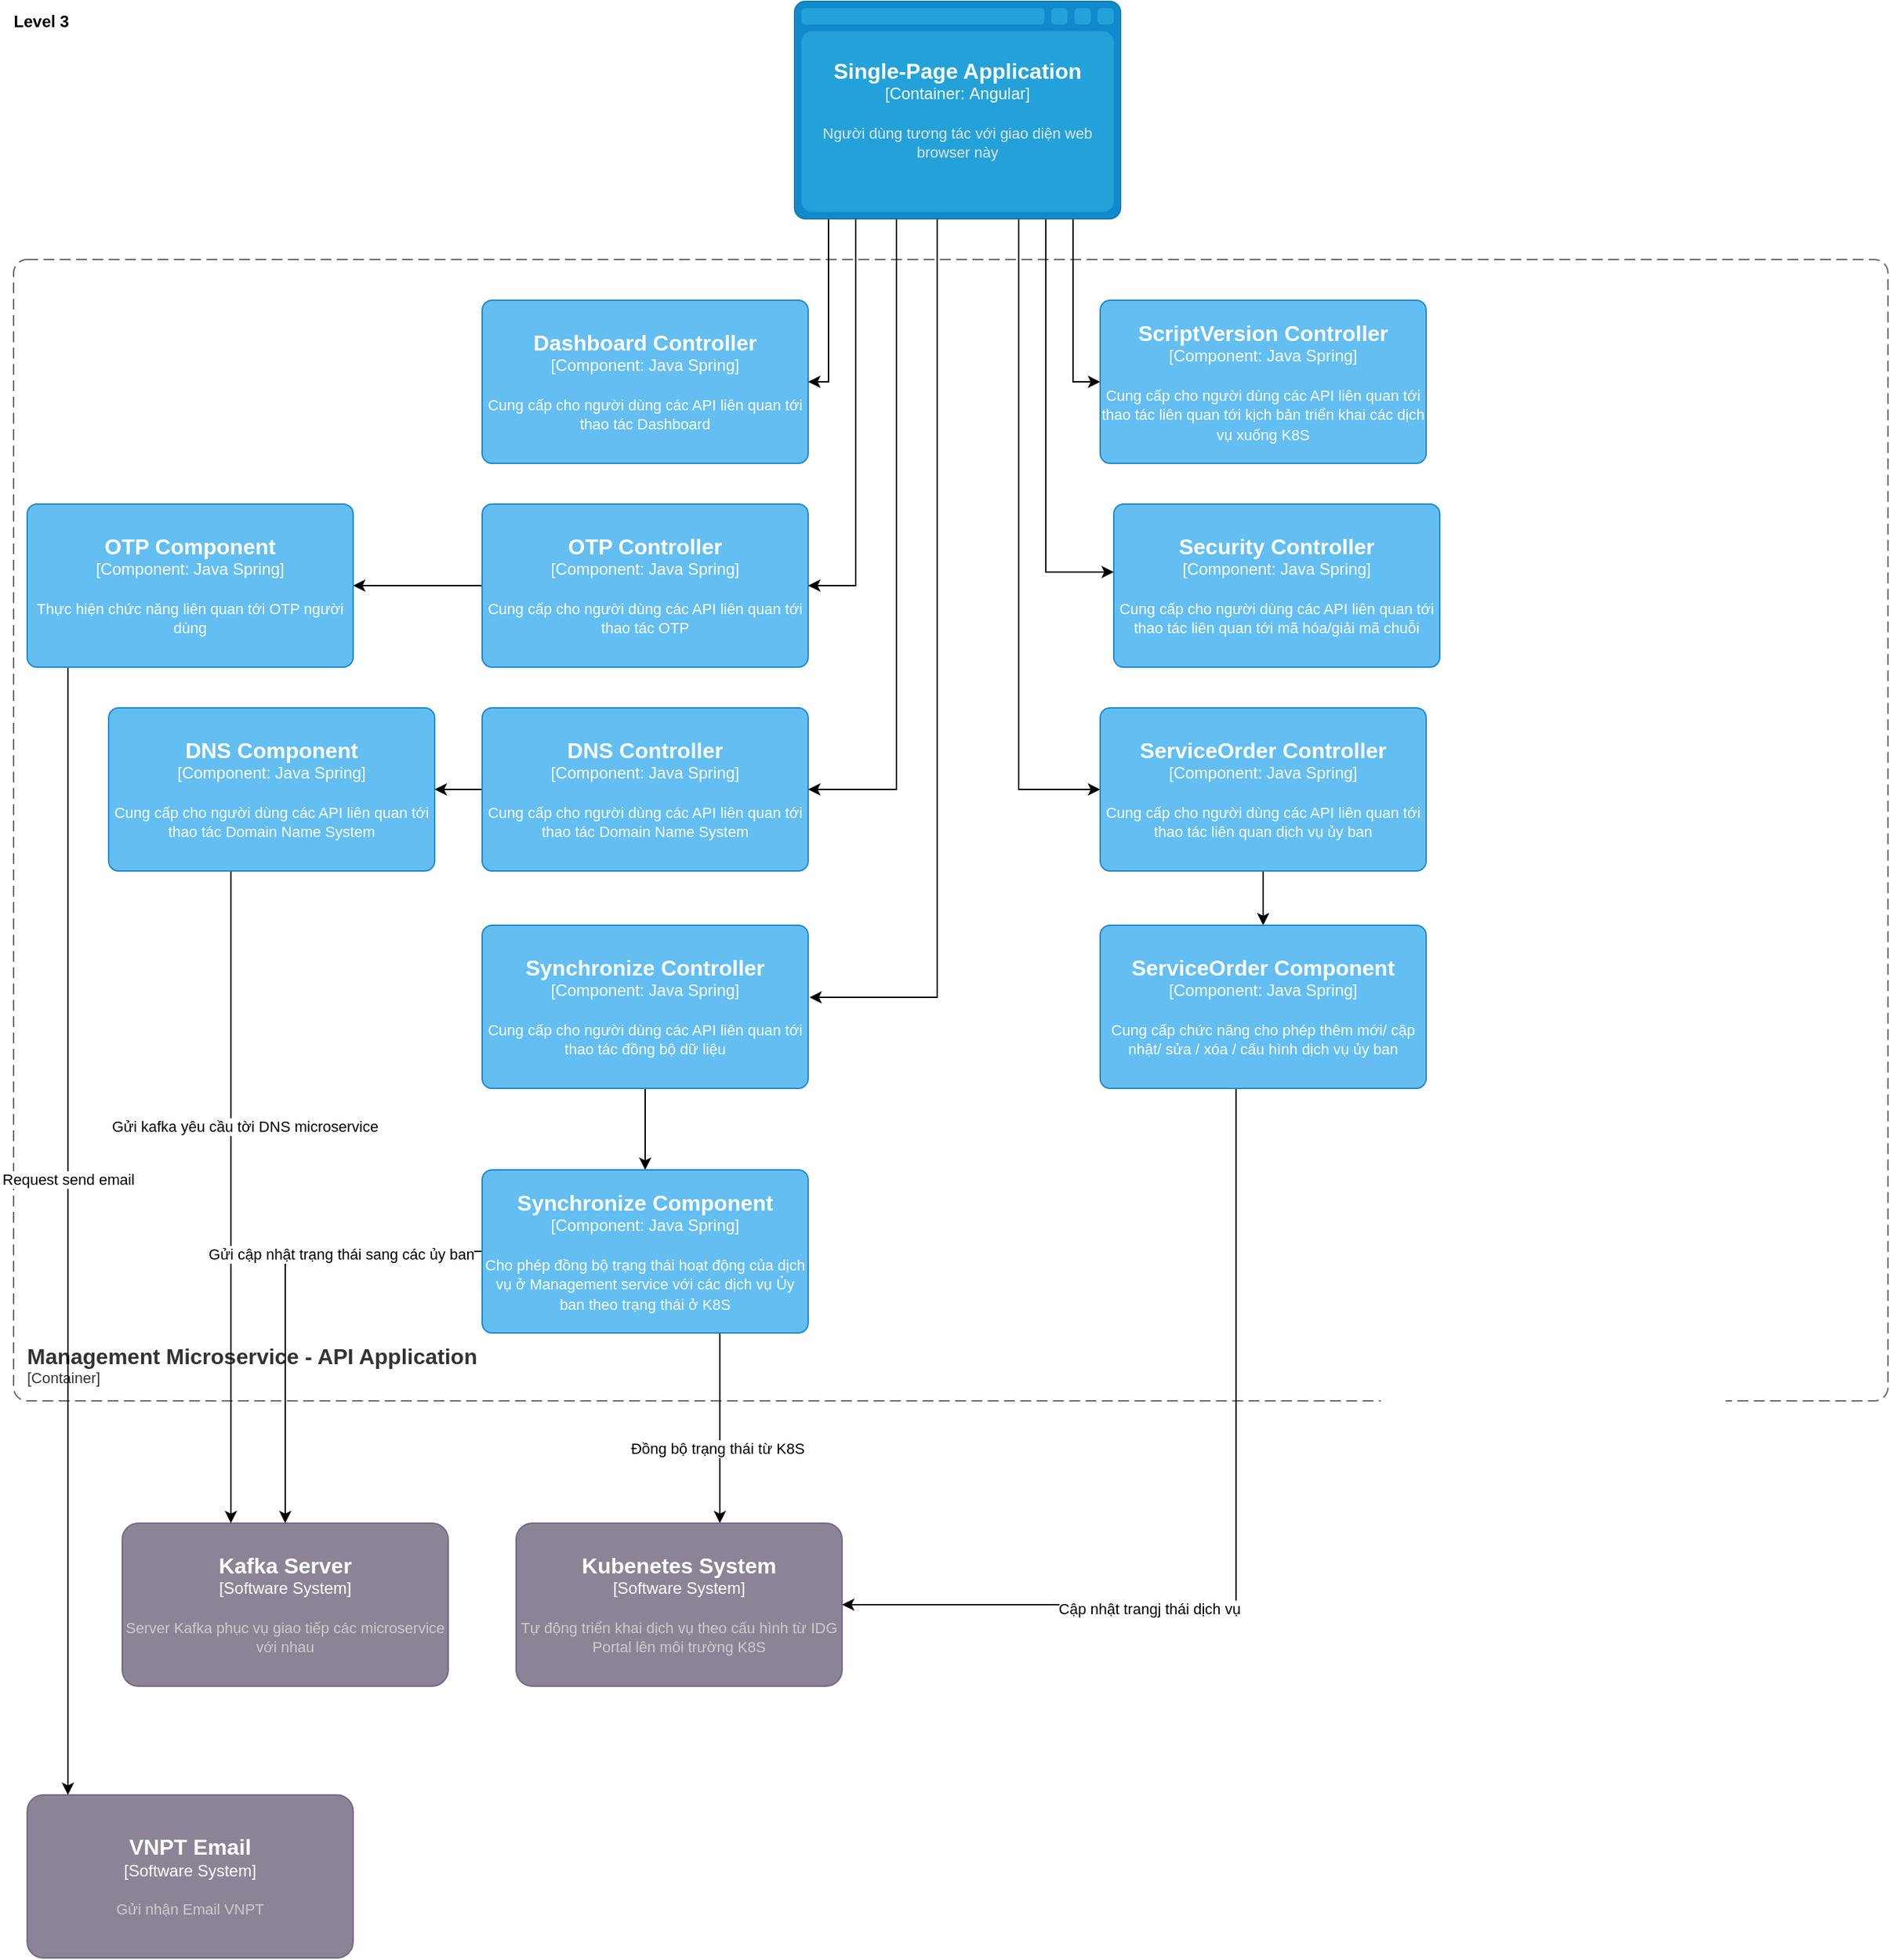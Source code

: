 <mxfile version="20.8.15" type="github">
  <diagram name="Page-1" id="ppfrK4mwGM7O67zfGDvA">
    <mxGraphModel dx="2537" dy="936" grid="1" gridSize="10" guides="1" tooltips="1" connect="1" arrows="1" fold="1" page="1" pageScale="1" pageWidth="850" pageHeight="1100" math="0" shadow="0">
      <root>
        <mxCell id="0" />
        <mxCell id="1" parent="0" />
        <mxCell id="haTNTQBAVEQ-URHlbs2T-1" value="Level 3" style="text;html=1;align=center;verticalAlign=middle;resizable=0;points=[];autosize=1;strokeColor=none;fillColor=none;fontStyle=1" vertex="1" parent="1">
          <mxGeometry x="-280" y="30" width="60" height="30" as="geometry" />
        </mxCell>
        <object placeholders="1" c4Name="Management Microservice - API Application" c4Type="ContainerScopeBoundary" c4Application="Container" label="&lt;font style=&quot;font-size: 16px&quot;&gt;&lt;b&gt;&lt;div style=&quot;text-align: left&quot;&gt;%c4Name%&lt;/div&gt;&lt;/b&gt;&lt;/font&gt;&lt;div style=&quot;text-align: left&quot;&gt;[%c4Application%]&lt;/div&gt;" id="haTNTQBAVEQ-URHlbs2T-2">
          <mxCell style="rounded=1;fontSize=11;whiteSpace=wrap;html=1;dashed=1;arcSize=20;fillColor=none;strokeColor=#666666;fontColor=#333333;labelBackgroundColor=none;align=left;verticalAlign=bottom;labelBorderColor=none;spacingTop=0;spacing=10;dashPattern=8 4;metaEdit=1;rotatable=0;perimeter=rectanglePerimeter;noLabel=0;labelPadding=0;allowArrows=0;connectable=0;expand=0;recursiveResize=0;editable=1;pointerEvents=0;absoluteArcSize=1;points=[[0.25,0,0],[0.5,0,0],[0.75,0,0],[1,0.25,0],[1,0.5,0],[1,0.75,0],[0.75,1,0],[0.5,1,0],[0.25,1,0],[0,0.75,0],[0,0.5,0],[0,0.25,0]];" vertex="1" parent="1">
            <mxGeometry x="-270" y="220" width="1380" height="840" as="geometry" />
          </mxCell>
        </object>
        <object placeholders="1" c4Name="Dashboard Controller" c4Type="Component" c4Technology="Java Spring" c4Description="Cung cấp cho người dùng các API liên quan tới thao tác Dashboard" label="&lt;font style=&quot;font-size: 16px&quot;&gt;&lt;b&gt;%c4Name%&lt;/b&gt;&lt;/font&gt;&lt;div&gt;[%c4Type%: %c4Technology%]&lt;/div&gt;&lt;br&gt;&lt;div&gt;&lt;font style=&quot;font-size: 11px&quot;&gt;%c4Description%&lt;/font&gt;&lt;/div&gt;" id="haTNTQBAVEQ-URHlbs2T-3">
          <mxCell style="rounded=1;whiteSpace=wrap;html=1;labelBackgroundColor=none;fillColor=#63BEF2;fontColor=#ffffff;align=center;arcSize=6;strokeColor=#2086C9;metaEdit=1;resizable=0;points=[[0.25,0,0],[0.5,0,0],[0.75,0,0],[1,0.25,0],[1,0.5,0],[1,0.75,0],[0.75,1,0],[0.5,1,0],[0.25,1,0],[0,0.75,0],[0,0.5,0],[0,0.25,0]];" vertex="1" parent="1">
            <mxGeometry x="75" y="250" width="240" height="120" as="geometry" />
          </mxCell>
        </object>
        <mxCell id="haTNTQBAVEQ-URHlbs2T-21" value="" style="edgeStyle=orthogonalEdgeStyle;rounded=0;orthogonalLoop=1;jettySize=auto;html=1;" edge="1" parent="1" source="haTNTQBAVEQ-URHlbs2T-4" target="haTNTQBAVEQ-URHlbs2T-20">
          <mxGeometry relative="1" as="geometry" />
        </mxCell>
        <object placeholders="1" c4Name="OTP Controller" c4Type="Component" c4Technology="Java Spring" c4Description="Cung cấp cho người dùng các API liên quan tới thao tác OTP" label="&lt;font style=&quot;font-size: 16px&quot;&gt;&lt;b&gt;%c4Name%&lt;/b&gt;&lt;/font&gt;&lt;div&gt;[%c4Type%: %c4Technology%]&lt;/div&gt;&lt;br&gt;&lt;div&gt;&lt;font style=&quot;font-size: 11px&quot;&gt;%c4Description%&lt;/font&gt;&lt;/div&gt;" id="haTNTQBAVEQ-URHlbs2T-4">
          <mxCell style="rounded=1;whiteSpace=wrap;html=1;labelBackgroundColor=none;fillColor=#63BEF2;fontColor=#ffffff;align=center;arcSize=6;strokeColor=#2086C9;metaEdit=1;resizable=0;points=[[0.25,0,0],[0.5,0,0],[0.75,0,0],[1,0.25,0],[1,0.5,0],[1,0.75,0],[0.75,1,0],[0.5,1,0],[0.25,1,0],[0,0.75,0],[0,0.5,0],[0,0.25,0]];" vertex="1" parent="1">
            <mxGeometry x="75" y="400" width="240" height="120" as="geometry" />
          </mxCell>
        </object>
        <mxCell id="haTNTQBAVEQ-URHlbs2T-27" value="" style="edgeStyle=orthogonalEdgeStyle;rounded=0;orthogonalLoop=1;jettySize=auto;html=1;" edge="1" parent="1" source="haTNTQBAVEQ-URHlbs2T-5" target="haTNTQBAVEQ-URHlbs2T-26">
          <mxGeometry relative="1" as="geometry" />
        </mxCell>
        <object placeholders="1" c4Name="DNS Controller" c4Type="Component" c4Technology="Java Spring" c4Description="Cung cấp cho người dùng các API liên quan tới thao tác Domain Name System" label="&lt;font style=&quot;font-size: 16px&quot;&gt;&lt;b&gt;%c4Name%&lt;/b&gt;&lt;/font&gt;&lt;div&gt;[%c4Type%: %c4Technology%]&lt;/div&gt;&lt;br&gt;&lt;div&gt;&lt;font style=&quot;font-size: 11px&quot;&gt;%c4Description%&lt;/font&gt;&lt;/div&gt;" id="haTNTQBAVEQ-URHlbs2T-5">
          <mxCell style="rounded=1;whiteSpace=wrap;html=1;labelBackgroundColor=none;fillColor=#63BEF2;fontColor=#ffffff;align=center;arcSize=6;strokeColor=#2086C9;metaEdit=1;resizable=0;points=[[0.25,0,0],[0.5,0,0],[0.75,0,0],[1,0.25,0],[1,0.5,0],[1,0.75,0],[0.75,1,0],[0.5,1,0],[0.25,1,0],[0,0.75,0],[0,0.5,0],[0,0.25,0]];" vertex="1" parent="1">
            <mxGeometry x="75" y="550" width="240" height="120" as="geometry" />
          </mxCell>
        </object>
        <mxCell id="haTNTQBAVEQ-URHlbs2T-31" value="" style="edgeStyle=orthogonalEdgeStyle;rounded=0;orthogonalLoop=1;jettySize=auto;html=1;" edge="1" parent="1" source="haTNTQBAVEQ-URHlbs2T-6" target="haTNTQBAVEQ-URHlbs2T-30">
          <mxGeometry relative="1" as="geometry" />
        </mxCell>
        <object placeholders="1" c4Name="Synchronize Controller" c4Type="Component" c4Technology="Java Spring" c4Description="Cung cấp cho người dùng các API liên quan tới thao tác đồng bộ dữ liệu" label="&lt;font style=&quot;font-size: 16px&quot;&gt;&lt;b&gt;%c4Name%&lt;/b&gt;&lt;/font&gt;&lt;div&gt;[%c4Type%: %c4Technology%]&lt;/div&gt;&lt;br&gt;&lt;div&gt;&lt;font style=&quot;font-size: 11px&quot;&gt;%c4Description%&lt;/font&gt;&lt;/div&gt;" id="haTNTQBAVEQ-URHlbs2T-6">
          <mxCell style="rounded=1;whiteSpace=wrap;html=1;labelBackgroundColor=none;fillColor=#63BEF2;fontColor=#ffffff;align=center;arcSize=6;strokeColor=#2086C9;metaEdit=1;resizable=0;points=[[0.25,0,0],[0.5,0,0],[0.75,0,0],[1,0.25,0],[1,0.5,0],[1,0.75,0],[0.75,1,0],[0.5,1,0],[0.25,1,0],[0,0.75,0],[0,0.5,0],[0,0.25,0]];" vertex="1" parent="1">
            <mxGeometry x="75" y="710" width="240" height="120" as="geometry" />
          </mxCell>
        </object>
        <object placeholders="1" c4Name="ScriptVersion Controller" c4Type="Component" c4Technology="Java Spring" c4Description="Cung cấp cho người dùng các API liên quan tới thao tác liên quan tới kịch bản triển khai các dịch vụ xuống K8S" label="&lt;font style=&quot;font-size: 16px&quot;&gt;&lt;b&gt;%c4Name%&lt;/b&gt;&lt;/font&gt;&lt;div&gt;[%c4Type%: %c4Technology%]&lt;/div&gt;&lt;br&gt;&lt;div&gt;&lt;font style=&quot;font-size: 11px&quot;&gt;%c4Description%&lt;/font&gt;&lt;/div&gt;" id="haTNTQBAVEQ-URHlbs2T-7">
          <mxCell style="rounded=1;whiteSpace=wrap;html=1;labelBackgroundColor=none;fillColor=#63BEF2;fontColor=#ffffff;align=center;arcSize=6;strokeColor=#2086C9;metaEdit=1;resizable=0;points=[[0.25,0,0],[0.5,0,0],[0.75,0,0],[1,0.25,0],[1,0.5,0],[1,0.75,0],[0.75,1,0],[0.5,1,0],[0.25,1,0],[0,0.75,0],[0,0.5,0],[0,0.25,0]];" vertex="1" parent="1">
            <mxGeometry x="530" y="250" width="240" height="120" as="geometry" />
          </mxCell>
        </object>
        <object placeholders="1" c4Name="Security Controller" c4Type="Component" c4Technology="Java Spring" c4Description="Cung cấp cho người dùng các API liên quan tới thao tác liên quan tới mã hóa/giải mã chuỗi" label="&lt;font style=&quot;font-size: 16px&quot;&gt;&lt;b&gt;%c4Name%&lt;/b&gt;&lt;/font&gt;&lt;div&gt;[%c4Type%: %c4Technology%]&lt;/div&gt;&lt;br&gt;&lt;div&gt;&lt;font style=&quot;font-size: 11px&quot;&gt;%c4Description%&lt;/font&gt;&lt;/div&gt;" id="haTNTQBAVEQ-URHlbs2T-8">
          <mxCell style="rounded=1;whiteSpace=wrap;html=1;labelBackgroundColor=none;fillColor=#63BEF2;fontColor=#ffffff;align=center;arcSize=6;strokeColor=#2086C9;metaEdit=1;resizable=0;points=[[0.25,0,0],[0.5,0,0],[0.75,0,0],[1,0.25,0],[1,0.5,0],[1,0.75,0],[0.75,1,0],[0.5,1,0],[0.25,1,0],[0,0.75,0],[0,0.5,0],[0,0.25,0]];" vertex="1" parent="1">
            <mxGeometry x="540" y="400" width="240" height="120" as="geometry" />
          </mxCell>
        </object>
        <mxCell id="haTNTQBAVEQ-URHlbs2T-38" value="" style="edgeStyle=orthogonalEdgeStyle;rounded=0;orthogonalLoop=1;jettySize=auto;html=1;" edge="1" parent="1" source="haTNTQBAVEQ-URHlbs2T-9" target="haTNTQBAVEQ-URHlbs2T-37">
          <mxGeometry relative="1" as="geometry" />
        </mxCell>
        <object placeholders="1" c4Name="ServiceOrder Controller" c4Type="Component" c4Technology="Java Spring" c4Description="Cung cấp cho người dùng các API liên quan tới thao tác liên quan dịch vụ ủy ban" label="&lt;font style=&quot;font-size: 16px&quot;&gt;&lt;b&gt;%c4Name%&lt;/b&gt;&lt;/font&gt;&lt;div&gt;[%c4Type%: %c4Technology%]&lt;/div&gt;&lt;br&gt;&lt;div&gt;&lt;font style=&quot;font-size: 11px&quot;&gt;%c4Description%&lt;/font&gt;&lt;/div&gt;" id="haTNTQBAVEQ-URHlbs2T-9">
          <mxCell style="rounded=1;whiteSpace=wrap;html=1;labelBackgroundColor=none;fillColor=#63BEF2;fontColor=#ffffff;align=center;arcSize=6;strokeColor=#2086C9;metaEdit=1;resizable=0;points=[[0.25,0,0],[0.5,0,0],[0.75,0,0],[1,0.25,0],[1,0.5,0],[1,0.75,0],[0.75,1,0],[0.5,1,0],[0.25,1,0],[0,0.75,0],[0,0.5,0],[0,0.25,0]];" vertex="1" parent="1">
            <mxGeometry x="530" y="550" width="240" height="120" as="geometry" />
          </mxCell>
        </object>
        <mxCell id="haTNTQBAVEQ-URHlbs2T-12" style="edgeStyle=orthogonalEdgeStyle;rounded=0;orthogonalLoop=1;jettySize=auto;html=1;" edge="1" parent="1" source="haTNTQBAVEQ-URHlbs2T-11" target="haTNTQBAVEQ-URHlbs2T-3">
          <mxGeometry relative="1" as="geometry">
            <Array as="points">
              <mxPoint x="330" y="310" />
            </Array>
          </mxGeometry>
        </mxCell>
        <mxCell id="haTNTQBAVEQ-URHlbs2T-13" style="edgeStyle=orthogonalEdgeStyle;rounded=0;orthogonalLoop=1;jettySize=auto;html=1;entryX=1;entryY=0.5;entryDx=0;entryDy=0;entryPerimeter=0;" edge="1" parent="1" source="haTNTQBAVEQ-URHlbs2T-11" target="haTNTQBAVEQ-URHlbs2T-4">
          <mxGeometry relative="1" as="geometry">
            <Array as="points">
              <mxPoint x="350" y="460" />
            </Array>
          </mxGeometry>
        </mxCell>
        <mxCell id="haTNTQBAVEQ-URHlbs2T-14" style="edgeStyle=orthogonalEdgeStyle;rounded=0;orthogonalLoop=1;jettySize=auto;html=1;entryX=1;entryY=0.5;entryDx=0;entryDy=0;entryPerimeter=0;" edge="1" parent="1" source="haTNTQBAVEQ-URHlbs2T-11" target="haTNTQBAVEQ-URHlbs2T-5">
          <mxGeometry relative="1" as="geometry">
            <Array as="points">
              <mxPoint x="380" y="610" />
            </Array>
          </mxGeometry>
        </mxCell>
        <mxCell id="haTNTQBAVEQ-URHlbs2T-15" style="edgeStyle=orthogonalEdgeStyle;rounded=0;orthogonalLoop=1;jettySize=auto;html=1;entryX=1.004;entryY=0.442;entryDx=0;entryDy=0;entryPerimeter=0;" edge="1" parent="1" source="haTNTQBAVEQ-URHlbs2T-11" target="haTNTQBAVEQ-URHlbs2T-6">
          <mxGeometry relative="1" as="geometry">
            <Array as="points">
              <mxPoint x="410" y="763" />
            </Array>
          </mxGeometry>
        </mxCell>
        <mxCell id="haTNTQBAVEQ-URHlbs2T-16" style="edgeStyle=orthogonalEdgeStyle;rounded=0;orthogonalLoop=1;jettySize=auto;html=1;" edge="1" parent="1" source="haTNTQBAVEQ-URHlbs2T-11" target="haTNTQBAVEQ-URHlbs2T-7">
          <mxGeometry relative="1" as="geometry">
            <Array as="points">
              <mxPoint x="510" y="310" />
            </Array>
          </mxGeometry>
        </mxCell>
        <mxCell id="haTNTQBAVEQ-URHlbs2T-17" style="edgeStyle=orthogonalEdgeStyle;rounded=0;orthogonalLoop=1;jettySize=auto;html=1;" edge="1" parent="1" source="haTNTQBAVEQ-URHlbs2T-11" target="haTNTQBAVEQ-URHlbs2T-8">
          <mxGeometry relative="1" as="geometry">
            <Array as="points">
              <mxPoint x="490" y="450" />
            </Array>
          </mxGeometry>
        </mxCell>
        <mxCell id="haTNTQBAVEQ-URHlbs2T-18" style="edgeStyle=orthogonalEdgeStyle;rounded=0;orthogonalLoop=1;jettySize=auto;html=1;entryX=0;entryY=0.5;entryDx=0;entryDy=0;entryPerimeter=0;" edge="1" parent="1" source="haTNTQBAVEQ-URHlbs2T-11" target="haTNTQBAVEQ-URHlbs2T-9">
          <mxGeometry relative="1" as="geometry">
            <Array as="points">
              <mxPoint x="470" y="610" />
            </Array>
          </mxGeometry>
        </mxCell>
        <object placeholders="1" c4Type="Single-Page Application" c4Container="Container" c4Technology="Angular" c4Description="Người dùng tương tác với giao diện web browser này" label="&lt;font style=&quot;font-size: 16px&quot;&gt;&lt;b&gt;%c4Type%&lt;/b&gt;&lt;/font&gt;&lt;div&gt;[%c4Container%:&amp;nbsp;%c4Technology%]&lt;/div&gt;&lt;br&gt;&lt;div&gt;&lt;font style=&quot;font-size: 11px&quot;&gt;&lt;font color=&quot;#E6E6E6&quot;&gt;%c4Description%&lt;/font&gt;&lt;/div&gt;" id="haTNTQBAVEQ-URHlbs2T-11">
          <mxCell style="shape=mxgraph.c4.webBrowserContainer2;whiteSpace=wrap;html=1;boundedLbl=1;rounded=0;labelBackgroundColor=none;strokeColor=#118ACD;fillColor=#23A2D9;strokeColor=#118ACD;strokeColor2=#0E7DAD;fontSize=12;fontColor=#ffffff;align=center;metaEdit=1;points=[[0.5,0,0],[1,0.25,0],[1,0.5,0],[1,0.75,0],[0.5,1,0],[0,0.75,0],[0,0.5,0],[0,0.25,0]];resizable=0;" vertex="1" parent="1">
            <mxGeometry x="305" y="30" width="240" height="160" as="geometry" />
          </mxCell>
        </object>
        <mxCell id="haTNTQBAVEQ-URHlbs2T-23" style="edgeStyle=orthogonalEdgeStyle;rounded=0;orthogonalLoop=1;jettySize=auto;html=1;" edge="1" parent="1" source="haTNTQBAVEQ-URHlbs2T-20" target="haTNTQBAVEQ-URHlbs2T-22">
          <mxGeometry relative="1" as="geometry">
            <Array as="points">
              <mxPoint x="-230" y="650" />
              <mxPoint x="-230" y="650" />
            </Array>
          </mxGeometry>
        </mxCell>
        <mxCell id="haTNTQBAVEQ-URHlbs2T-24" value="Request send email" style="edgeLabel;html=1;align=center;verticalAlign=middle;resizable=0;points=[];" vertex="1" connectable="0" parent="haTNTQBAVEQ-URHlbs2T-23">
          <mxGeometry x="-0.091" relative="1" as="geometry">
            <mxPoint as="offset" />
          </mxGeometry>
        </mxCell>
        <object placeholders="1" c4Name="OTP Component" c4Type="Component" c4Technology="Java Spring" c4Description="Thực hiện chức năng liên quan tới OTP người dùng" label="&lt;font style=&quot;font-size: 16px&quot;&gt;&lt;b&gt;%c4Name%&lt;/b&gt;&lt;/font&gt;&lt;div&gt;[%c4Type%: %c4Technology%]&lt;/div&gt;&lt;br&gt;&lt;div&gt;&lt;font style=&quot;font-size: 11px&quot;&gt;%c4Description%&lt;/font&gt;&lt;/div&gt;" id="haTNTQBAVEQ-URHlbs2T-20">
          <mxCell style="rounded=1;whiteSpace=wrap;html=1;labelBackgroundColor=none;fillColor=#63BEF2;fontColor=#ffffff;align=center;arcSize=6;strokeColor=#2086C9;metaEdit=1;resizable=0;points=[[0.25,0,0],[0.5,0,0],[0.75,0,0],[1,0.25,0],[1,0.5,0],[1,0.75,0],[0.75,1,0],[0.5,1,0],[0.25,1,0],[0,0.75,0],[0,0.5,0],[0,0.25,0]];" vertex="1" parent="1">
            <mxGeometry x="-260" y="400" width="240" height="120" as="geometry" />
          </mxCell>
        </object>
        <object placeholders="1" c4Name="VNPT Email" c4Type="Software System" c4Description="Gửi nhận Email VNPT" label="&lt;font style=&quot;font-size: 16px&quot;&gt;&lt;b&gt;%c4Name%&lt;/b&gt;&lt;/font&gt;&lt;div&gt;[%c4Type%]&lt;/div&gt;&lt;br&gt;&lt;div&gt;&lt;font style=&quot;font-size: 11px&quot;&gt;&lt;font color=&quot;#cccccc&quot;&gt;%c4Description%&lt;/font&gt;&lt;/div&gt;" id="haTNTQBAVEQ-URHlbs2T-22">
          <mxCell style="rounded=1;whiteSpace=wrap;html=1;labelBackgroundColor=none;fillColor=#8C8496;fontColor=#ffffff;align=center;arcSize=10;strokeColor=#736782;metaEdit=1;resizable=0;points=[[0.25,0,0],[0.5,0,0],[0.75,0,0],[1,0.25,0],[1,0.5,0],[1,0.75,0],[0.75,1,0],[0.5,1,0],[0.25,1,0],[0,0.75,0],[0,0.5,0],[0,0.25,0]];" vertex="1" parent="1">
            <mxGeometry x="-260" y="1350" width="240" height="120" as="geometry" />
          </mxCell>
        </object>
        <object placeholders="1" c4Name="Kafka Server" c4Type="Software System" c4Description="Server Kafka phục vụ giao tiếp các microservice với nhau" label="&lt;font style=&quot;font-size: 16px&quot;&gt;&lt;b&gt;%c4Name%&lt;/b&gt;&lt;/font&gt;&lt;div&gt;[%c4Type%]&lt;/div&gt;&lt;br&gt;&lt;div&gt;&lt;font style=&quot;font-size: 11px&quot;&gt;&lt;font color=&quot;#cccccc&quot;&gt;%c4Description%&lt;/font&gt;&lt;/div&gt;" id="haTNTQBAVEQ-URHlbs2T-25">
          <mxCell style="rounded=1;whiteSpace=wrap;html=1;labelBackgroundColor=none;fillColor=#8C8496;fontColor=#ffffff;align=center;arcSize=10;strokeColor=#736782;metaEdit=1;resizable=0;points=[[0.25,0,0],[0.5,0,0],[0.75,0,0],[1,0.25,0],[1,0.5,0],[1,0.75,0],[0.75,1,0],[0.5,1,0],[0.25,1,0],[0,0.75,0],[0,0.5,0],[0,0.25,0]];" vertex="1" parent="1">
            <mxGeometry x="-190" y="1150" width="240" height="120" as="geometry" />
          </mxCell>
        </object>
        <mxCell id="haTNTQBAVEQ-URHlbs2T-28" style="edgeStyle=orthogonalEdgeStyle;rounded=0;orthogonalLoop=1;jettySize=auto;html=1;" edge="1" parent="1" source="haTNTQBAVEQ-URHlbs2T-26" target="haTNTQBAVEQ-URHlbs2T-25">
          <mxGeometry relative="1" as="geometry">
            <Array as="points">
              <mxPoint x="-110" y="840" />
              <mxPoint x="-110" y="840" />
            </Array>
          </mxGeometry>
        </mxCell>
        <mxCell id="haTNTQBAVEQ-URHlbs2T-29" value="Gửi kafka yêu cầu tời DNS microservice" style="edgeLabel;html=1;align=center;verticalAlign=middle;resizable=0;points=[];" vertex="1" connectable="0" parent="haTNTQBAVEQ-URHlbs2T-28">
          <mxGeometry x="-0.196" y="1" relative="1" as="geometry">
            <mxPoint x="9" y="-5" as="offset" />
          </mxGeometry>
        </mxCell>
        <object placeholders="1" c4Name="DNS Component" c4Type="Component" c4Technology="Java Spring" c4Description="Cung cấp cho người dùng các API liên quan tới thao tác Domain Name System" label="&lt;font style=&quot;font-size: 16px&quot;&gt;&lt;b&gt;%c4Name%&lt;/b&gt;&lt;/font&gt;&lt;div&gt;[%c4Type%: %c4Technology%]&lt;/div&gt;&lt;br&gt;&lt;div&gt;&lt;font style=&quot;font-size: 11px&quot;&gt;%c4Description%&lt;/font&gt;&lt;/div&gt;" id="haTNTQBAVEQ-URHlbs2T-26">
          <mxCell style="rounded=1;whiteSpace=wrap;html=1;labelBackgroundColor=none;fillColor=#63BEF2;fontColor=#ffffff;align=center;arcSize=6;strokeColor=#2086C9;metaEdit=1;resizable=0;points=[[0.25,0,0],[0.5,0,0],[0.75,0,0],[1,0.25,0],[1,0.5,0],[1,0.75,0],[0.75,1,0],[0.5,1,0],[0.25,1,0],[0,0.75,0],[0,0.5,0],[0,0.25,0]];" vertex="1" parent="1">
            <mxGeometry x="-200" y="550" width="240" height="120" as="geometry" />
          </mxCell>
        </object>
        <mxCell id="haTNTQBAVEQ-URHlbs2T-33" style="edgeStyle=orthogonalEdgeStyle;rounded=0;orthogonalLoop=1;jettySize=auto;html=1;" edge="1" parent="1" source="haTNTQBAVEQ-URHlbs2T-30" target="haTNTQBAVEQ-URHlbs2T-32">
          <mxGeometry relative="1" as="geometry">
            <Array as="points">
              <mxPoint x="250" y="1100" />
              <mxPoint x="250" y="1100" />
            </Array>
          </mxGeometry>
        </mxCell>
        <mxCell id="haTNTQBAVEQ-URHlbs2T-34" value="Đồng bộ trạng thái từ K8S" style="edgeLabel;html=1;align=center;verticalAlign=middle;resizable=0;points=[];" vertex="1" connectable="0" parent="haTNTQBAVEQ-URHlbs2T-33">
          <mxGeometry x="0.208" y="-2" relative="1" as="geometry">
            <mxPoint as="offset" />
          </mxGeometry>
        </mxCell>
        <mxCell id="haTNTQBAVEQ-URHlbs2T-35" style="edgeStyle=orthogonalEdgeStyle;rounded=0;orthogonalLoop=1;jettySize=auto;html=1;" edge="1" parent="1" source="haTNTQBAVEQ-URHlbs2T-30" target="haTNTQBAVEQ-URHlbs2T-25">
          <mxGeometry relative="1" as="geometry" />
        </mxCell>
        <mxCell id="haTNTQBAVEQ-URHlbs2T-36" value="Gửi cập nhật trạng thái sang các ủy ban" style="edgeLabel;html=1;align=center;verticalAlign=middle;resizable=0;points=[];" vertex="1" connectable="0" parent="haTNTQBAVEQ-URHlbs2T-35">
          <mxGeometry x="-0.398" y="2" relative="1" as="geometry">
            <mxPoint as="offset" />
          </mxGeometry>
        </mxCell>
        <object placeholders="1" c4Name="Synchronize Component" c4Type="Component" c4Technology="Java Spring" c4Description="Cho phép đồng bộ trạng thái hoạt động của dịch vụ ở Management service với các dịch vụ Ủy ban theo trạng thái ở K8S" label="&lt;font style=&quot;font-size: 16px&quot;&gt;&lt;b&gt;%c4Name%&lt;/b&gt;&lt;/font&gt;&lt;div&gt;[%c4Type%: %c4Technology%]&lt;/div&gt;&lt;br&gt;&lt;div&gt;&lt;font style=&quot;font-size: 11px&quot;&gt;%c4Description%&lt;/font&gt;&lt;/div&gt;" id="haTNTQBAVEQ-URHlbs2T-30">
          <mxCell style="rounded=1;whiteSpace=wrap;html=1;labelBackgroundColor=none;fillColor=#63BEF2;fontColor=#ffffff;align=center;arcSize=6;strokeColor=#2086C9;metaEdit=1;resizable=0;points=[[0.25,0,0],[0.5,0,0],[0.75,0,0],[1,0.25,0],[1,0.5,0],[1,0.75,0],[0.75,1,0],[0.5,1,0],[0.25,1,0],[0,0.75,0],[0,0.5,0],[0,0.25,0]];" vertex="1" parent="1">
            <mxGeometry x="75" y="890" width="240" height="120" as="geometry" />
          </mxCell>
        </object>
        <object placeholders="1" c4Name="Kubenetes System" c4Type="Software System" c4Description="Tự động triển khai dịch vụ theo cấu hình từ IDG Portal lên môi trường K8S" label="&lt;font style=&quot;font-size: 16px&quot;&gt;&lt;b&gt;%c4Name%&lt;/b&gt;&lt;/font&gt;&lt;div&gt;[%c4Type%]&lt;/div&gt;&lt;br&gt;&lt;div&gt;&lt;font style=&quot;font-size: 11px&quot;&gt;&lt;font color=&quot;#cccccc&quot;&gt;%c4Description%&lt;/font&gt;&lt;/div&gt;" id="haTNTQBAVEQ-URHlbs2T-32">
          <mxCell style="rounded=1;whiteSpace=wrap;html=1;labelBackgroundColor=none;fillColor=#8C8496;fontColor=#ffffff;align=center;arcSize=10;strokeColor=#736782;metaEdit=1;resizable=0;points=[[0.25,0,0],[0.5,0,0],[0.75,0,0],[1,0.25,0],[1,0.5,0],[1,0.75,0],[0.75,1,0],[0.5,1,0],[0.25,1,0],[0,0.75,0],[0,0.5,0],[0,0.25,0]];" vertex="1" parent="1">
            <mxGeometry x="100" y="1150" width="240" height="120" as="geometry" />
          </mxCell>
        </object>
        <mxCell id="haTNTQBAVEQ-URHlbs2T-39" style="edgeStyle=orthogonalEdgeStyle;rounded=0;orthogonalLoop=1;jettySize=auto;html=1;" edge="1" parent="1" source="haTNTQBAVEQ-URHlbs2T-37" target="haTNTQBAVEQ-URHlbs2T-32">
          <mxGeometry relative="1" as="geometry">
            <Array as="points">
              <mxPoint x="630" y="1210" />
            </Array>
          </mxGeometry>
        </mxCell>
        <mxCell id="haTNTQBAVEQ-URHlbs2T-40" value="Cập nhật trangj thái dịch vụ" style="edgeLabel;html=1;align=center;verticalAlign=middle;resizable=0;points=[];" vertex="1" connectable="0" parent="haTNTQBAVEQ-URHlbs2T-39">
          <mxGeometry x="0.327" y="3" relative="1" as="geometry">
            <mxPoint as="offset" />
          </mxGeometry>
        </mxCell>
        <object placeholders="1" c4Name="ServiceOrder Component" c4Type="Component" c4Technology="Java Spring" c4Description="Cung cấp chức năng cho phép thêm mới/ cập nhật/ sửa / xóa / cấu hình dịch vụ ủy ban" label="&lt;font style=&quot;font-size: 16px&quot;&gt;&lt;b&gt;%c4Name%&lt;/b&gt;&lt;/font&gt;&lt;div&gt;[%c4Type%: %c4Technology%]&lt;/div&gt;&lt;br&gt;&lt;div&gt;&lt;font style=&quot;font-size: 11px&quot;&gt;%c4Description%&lt;/font&gt;&lt;/div&gt;" id="haTNTQBAVEQ-URHlbs2T-37">
          <mxCell style="rounded=1;whiteSpace=wrap;html=1;labelBackgroundColor=none;fillColor=#63BEF2;fontColor=#ffffff;align=center;arcSize=6;strokeColor=#2086C9;metaEdit=1;resizable=0;points=[[0.25,0,0],[0.5,0,0],[0.75,0,0],[1,0.25,0],[1,0.5,0],[1,0.75,0],[0.75,1,0],[0.5,1,0],[0.25,1,0],[0,0.75,0],[0,0.5,0],[0,0.25,0]];" vertex="1" parent="1">
            <mxGeometry x="530" y="710" width="240" height="120" as="geometry" />
          </mxCell>
        </object>
      </root>
    </mxGraphModel>
  </diagram>
</mxfile>
